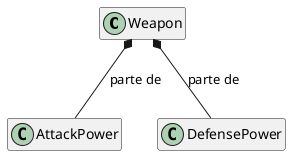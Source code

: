 @startuml
Weapon *-- AttackPower : parte de
Weapon *-- DefensePower : parte de
hide members
@enduml
